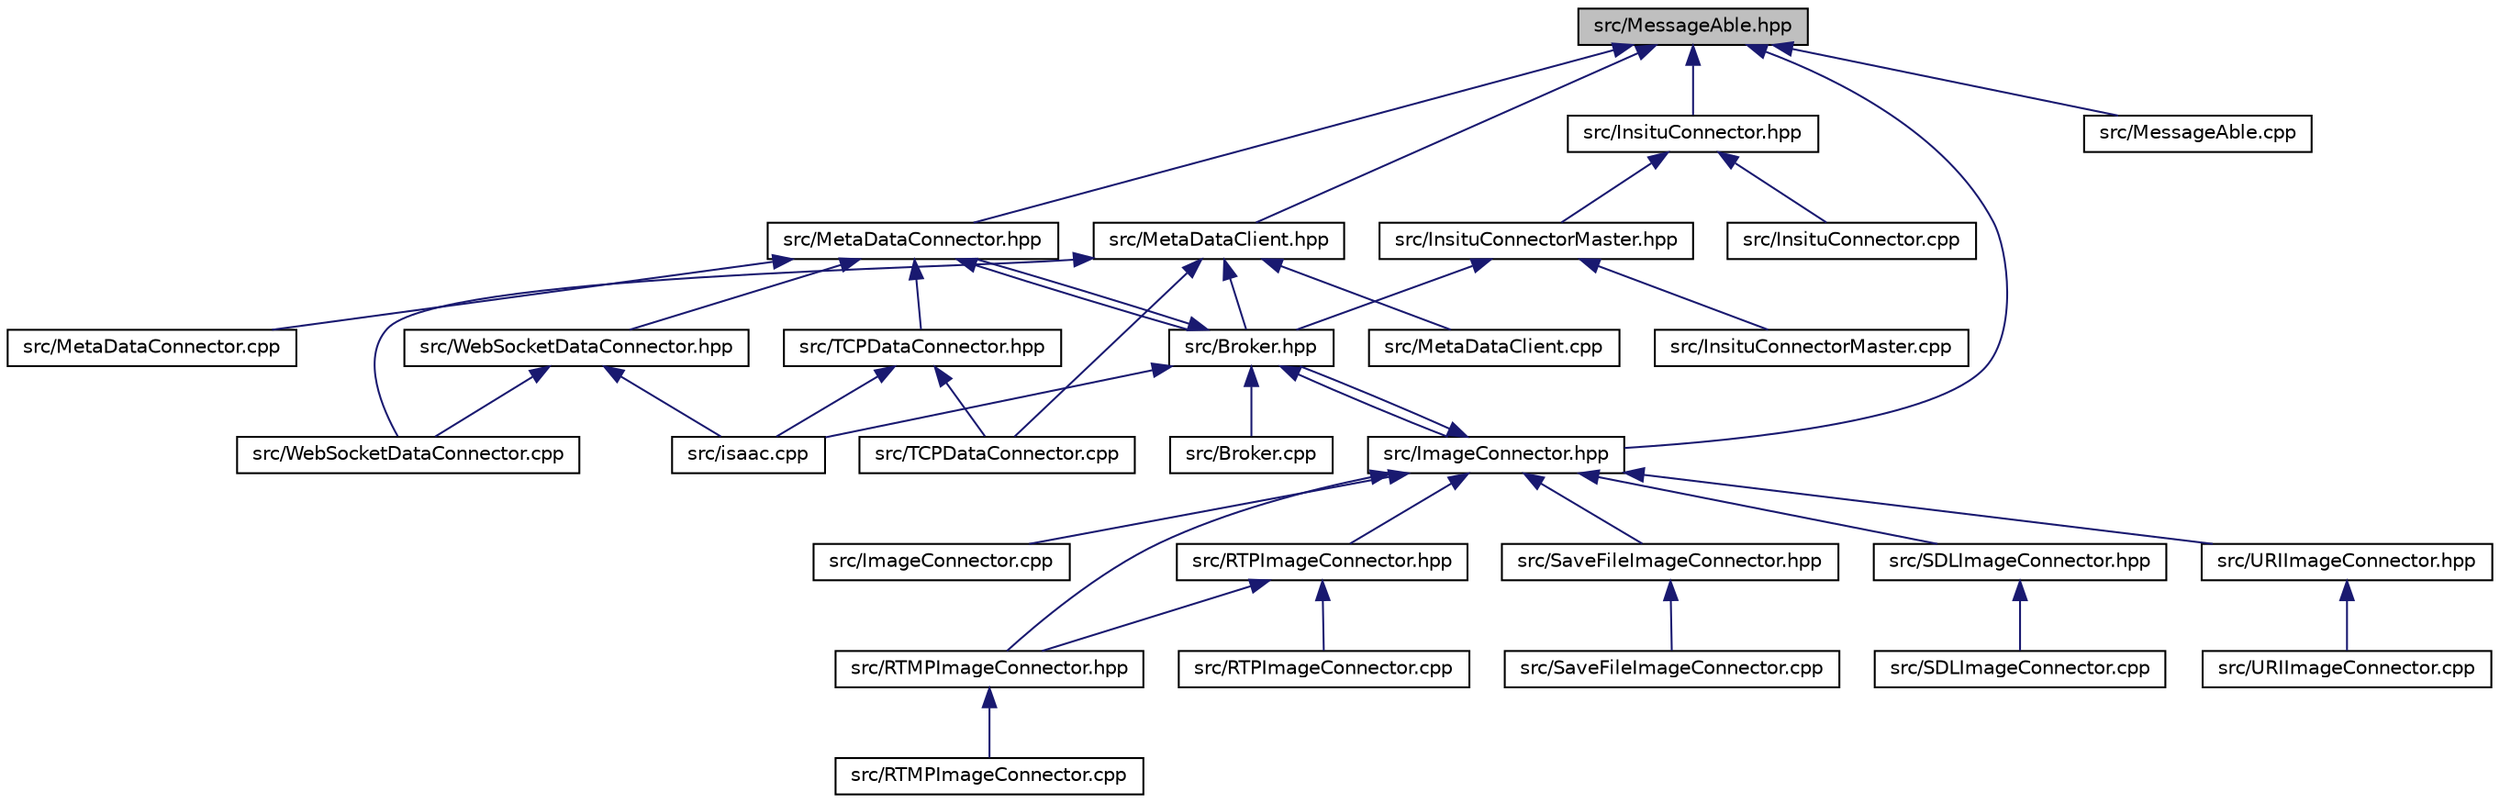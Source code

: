 digraph "src/MessageAble.hpp"
{
  edge [fontname="Helvetica",fontsize="10",labelfontname="Helvetica",labelfontsize="10"];
  node [fontname="Helvetica",fontsize="10",shape=record];
  Node8 [label="src/MessageAble.hpp",height=0.2,width=0.4,color="black", fillcolor="grey75", style="filled", fontcolor="black"];
  Node8 -> Node9 [dir="back",color="midnightblue",fontsize="10",style="solid",fontname="Helvetica"];
  Node9 [label="src/MetaDataConnector.hpp",height=0.2,width=0.4,color="black", fillcolor="white", style="filled",URL="$MetaDataConnector_8hpp.html"];
  Node9 -> Node10 [dir="back",color="midnightblue",fontsize="10",style="solid",fontname="Helvetica"];
  Node10 [label="src/Broker.hpp",height=0.2,width=0.4,color="black", fillcolor="white", style="filled",URL="$Broker_8hpp.html"];
  Node10 -> Node11 [dir="back",color="midnightblue",fontsize="10",style="solid",fontname="Helvetica"];
  Node11 [label="src/Broker.cpp",height=0.2,width=0.4,color="black", fillcolor="white", style="filled",URL="$Broker_8cpp.html"];
  Node10 -> Node9 [dir="back",color="midnightblue",fontsize="10",style="solid",fontname="Helvetica"];
  Node10 -> Node12 [dir="back",color="midnightblue",fontsize="10",style="solid",fontname="Helvetica"];
  Node12 [label="src/ImageConnector.hpp",height=0.2,width=0.4,color="black", fillcolor="white", style="filled",URL="$ImageConnector_8hpp.html"];
  Node12 -> Node10 [dir="back",color="midnightblue",fontsize="10",style="solid",fontname="Helvetica"];
  Node12 -> Node13 [dir="back",color="midnightblue",fontsize="10",style="solid",fontname="Helvetica"];
  Node13 [label="src/ImageConnector.cpp",height=0.2,width=0.4,color="black", fillcolor="white", style="filled",URL="$ImageConnector_8cpp.html"];
  Node12 -> Node14 [dir="back",color="midnightblue",fontsize="10",style="solid",fontname="Helvetica"];
  Node14 [label="src/RTMPImageConnector.hpp",height=0.2,width=0.4,color="black", fillcolor="white", style="filled",URL="$RTMPImageConnector_8hpp.html"];
  Node14 -> Node15 [dir="back",color="midnightblue",fontsize="10",style="solid",fontname="Helvetica"];
  Node15 [label="src/RTMPImageConnector.cpp",height=0.2,width=0.4,color="black", fillcolor="white", style="filled",URL="$RTMPImageConnector_8cpp.html"];
  Node12 -> Node16 [dir="back",color="midnightblue",fontsize="10",style="solid",fontname="Helvetica"];
  Node16 [label="src/RTPImageConnector.hpp",height=0.2,width=0.4,color="black", fillcolor="white", style="filled",URL="$RTPImageConnector_8hpp.html"];
  Node16 -> Node14 [dir="back",color="midnightblue",fontsize="10",style="solid",fontname="Helvetica"];
  Node16 -> Node17 [dir="back",color="midnightblue",fontsize="10",style="solid",fontname="Helvetica"];
  Node17 [label="src/RTPImageConnector.cpp",height=0.2,width=0.4,color="black", fillcolor="white", style="filled",URL="$RTPImageConnector_8cpp.html"];
  Node12 -> Node18 [dir="back",color="midnightblue",fontsize="10",style="solid",fontname="Helvetica"];
  Node18 [label="src/SaveFileImageConnector.hpp",height=0.2,width=0.4,color="black", fillcolor="white", style="filled",URL="$SaveFileImageConnector_8hpp.html"];
  Node18 -> Node19 [dir="back",color="midnightblue",fontsize="10",style="solid",fontname="Helvetica"];
  Node19 [label="src/SaveFileImageConnector.cpp",height=0.2,width=0.4,color="black", fillcolor="white", style="filled",URL="$SaveFileImageConnector_8cpp.html"];
  Node12 -> Node20 [dir="back",color="midnightblue",fontsize="10",style="solid",fontname="Helvetica"];
  Node20 [label="src/SDLImageConnector.hpp",height=0.2,width=0.4,color="black", fillcolor="white", style="filled",URL="$SDLImageConnector_8hpp.html"];
  Node20 -> Node21 [dir="back",color="midnightblue",fontsize="10",style="solid",fontname="Helvetica"];
  Node21 [label="src/SDLImageConnector.cpp",height=0.2,width=0.4,color="black", fillcolor="white", style="filled",URL="$SDLImageConnector_8cpp.html"];
  Node12 -> Node22 [dir="back",color="midnightblue",fontsize="10",style="solid",fontname="Helvetica"];
  Node22 [label="src/URIImageConnector.hpp",height=0.2,width=0.4,color="black", fillcolor="white", style="filled",URL="$URIImageConnector_8hpp.html"];
  Node22 -> Node23 [dir="back",color="midnightblue",fontsize="10",style="solid",fontname="Helvetica"];
  Node23 [label="src/URIImageConnector.cpp",height=0.2,width=0.4,color="black", fillcolor="white", style="filled",URL="$URIImageConnector_8cpp.html"];
  Node10 -> Node24 [dir="back",color="midnightblue",fontsize="10",style="solid",fontname="Helvetica"];
  Node24 [label="src/isaac.cpp",height=0.2,width=0.4,color="black", fillcolor="white", style="filled",URL="$isaac_8cpp.html"];
  Node9 -> Node25 [dir="back",color="midnightblue",fontsize="10",style="solid",fontname="Helvetica"];
  Node25 [label="src/WebSocketDataConnector.hpp",height=0.2,width=0.4,color="black", fillcolor="white", style="filled",URL="$WebSocketDataConnector_8hpp.html"];
  Node25 -> Node24 [dir="back",color="midnightblue",fontsize="10",style="solid",fontname="Helvetica"];
  Node25 -> Node26 [dir="back",color="midnightblue",fontsize="10",style="solid",fontname="Helvetica"];
  Node26 [label="src/WebSocketDataConnector.cpp",height=0.2,width=0.4,color="black", fillcolor="white", style="filled",URL="$WebSocketDataConnector_8cpp.html"];
  Node9 -> Node27 [dir="back",color="midnightblue",fontsize="10",style="solid",fontname="Helvetica"];
  Node27 [label="src/TCPDataConnector.hpp",height=0.2,width=0.4,color="black", fillcolor="white", style="filled",URL="$TCPDataConnector_8hpp.html"];
  Node27 -> Node24 [dir="back",color="midnightblue",fontsize="10",style="solid",fontname="Helvetica"];
  Node27 -> Node28 [dir="back",color="midnightblue",fontsize="10",style="solid",fontname="Helvetica"];
  Node28 [label="src/TCPDataConnector.cpp",height=0.2,width=0.4,color="black", fillcolor="white", style="filled",URL="$TCPDataConnector_8cpp.html"];
  Node9 -> Node29 [dir="back",color="midnightblue",fontsize="10",style="solid",fontname="Helvetica"];
  Node29 [label="src/MetaDataConnector.cpp",height=0.2,width=0.4,color="black", fillcolor="white", style="filled",URL="$MetaDataConnector_8cpp.html"];
  Node8 -> Node12 [dir="back",color="midnightblue",fontsize="10",style="solid",fontname="Helvetica"];
  Node8 -> Node30 [dir="back",color="midnightblue",fontsize="10",style="solid",fontname="Helvetica"];
  Node30 [label="src/MetaDataClient.hpp",height=0.2,width=0.4,color="black", fillcolor="white", style="filled",URL="$MetaDataClient_8hpp.html"];
  Node30 -> Node10 [dir="back",color="midnightblue",fontsize="10",style="solid",fontname="Helvetica"];
  Node30 -> Node31 [dir="back",color="midnightblue",fontsize="10",style="solid",fontname="Helvetica"];
  Node31 [label="src/MetaDataClient.cpp",height=0.2,width=0.4,color="black", fillcolor="white", style="filled",URL="$MetaDataClient_8cpp.html"];
  Node30 -> Node28 [dir="back",color="midnightblue",fontsize="10",style="solid",fontname="Helvetica"];
  Node30 -> Node26 [dir="back",color="midnightblue",fontsize="10",style="solid",fontname="Helvetica"];
  Node8 -> Node32 [dir="back",color="midnightblue",fontsize="10",style="solid",fontname="Helvetica"];
  Node32 [label="src/InsituConnector.hpp",height=0.2,width=0.4,color="black", fillcolor="white", style="filled",URL="$InsituConnector_8hpp.html"];
  Node32 -> Node33 [dir="back",color="midnightblue",fontsize="10",style="solid",fontname="Helvetica"];
  Node33 [label="src/InsituConnectorMaster.hpp",height=0.2,width=0.4,color="black", fillcolor="white", style="filled",URL="$InsituConnectorMaster_8hpp.html"];
  Node33 -> Node10 [dir="back",color="midnightblue",fontsize="10",style="solid",fontname="Helvetica"];
  Node33 -> Node34 [dir="back",color="midnightblue",fontsize="10",style="solid",fontname="Helvetica"];
  Node34 [label="src/InsituConnectorMaster.cpp",height=0.2,width=0.4,color="black", fillcolor="white", style="filled",URL="$InsituConnectorMaster_8cpp.html"];
  Node32 -> Node35 [dir="back",color="midnightblue",fontsize="10",style="solid",fontname="Helvetica"];
  Node35 [label="src/InsituConnector.cpp",height=0.2,width=0.4,color="black", fillcolor="white", style="filled",URL="$InsituConnector_8cpp.html"];
  Node8 -> Node36 [dir="back",color="midnightblue",fontsize="10",style="solid",fontname="Helvetica"];
  Node36 [label="src/MessageAble.cpp",height=0.2,width=0.4,color="black", fillcolor="white", style="filled",URL="$MessageAble_8cpp.html"];
}
